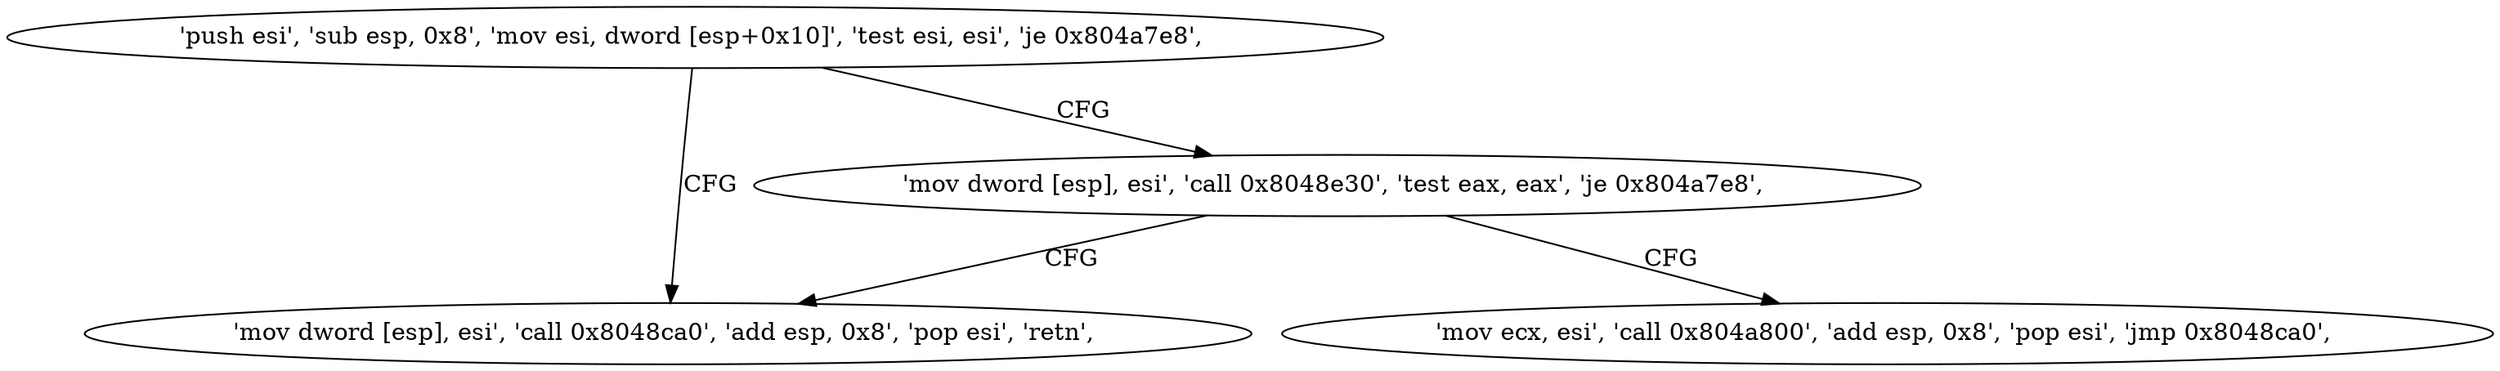 digraph "func" {
"134522816" [label = "'push esi', 'sub esp, 0x8', 'mov esi, dword [esp+0x10]', 'test esi, esi', 'je 0x804a7e8', " ]
"134522856" [label = "'mov dword [esp], esi', 'call 0x8048ca0', 'add esp, 0x8', 'pop esi', 'retn', " ]
"134522828" [label = "'mov dword [esp], esi', 'call 0x8048e30', 'test eax, eax', 'je 0x804a7e8', " ]
"134522840" [label = "'mov ecx, esi', 'call 0x804a800', 'add esp, 0x8', 'pop esi', 'jmp 0x8048ca0', " ]
"134522816" -> "134522856" [ label = "CFG" ]
"134522816" -> "134522828" [ label = "CFG" ]
"134522828" -> "134522856" [ label = "CFG" ]
"134522828" -> "134522840" [ label = "CFG" ]
}
